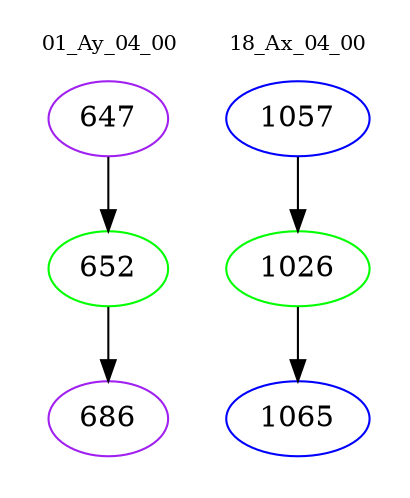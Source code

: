 digraph{
subgraph cluster_0 {
color = white
label = "01_Ay_04_00";
fontsize=10;
T0_647 [label="647", color="purple"]
T0_647 -> T0_652 [color="black"]
T0_652 [label="652", color="green"]
T0_652 -> T0_686 [color="black"]
T0_686 [label="686", color="purple"]
}
subgraph cluster_1 {
color = white
label = "18_Ax_04_00";
fontsize=10;
T1_1057 [label="1057", color="blue"]
T1_1057 -> T1_1026 [color="black"]
T1_1026 [label="1026", color="green"]
T1_1026 -> T1_1065 [color="black"]
T1_1065 [label="1065", color="blue"]
}
}
